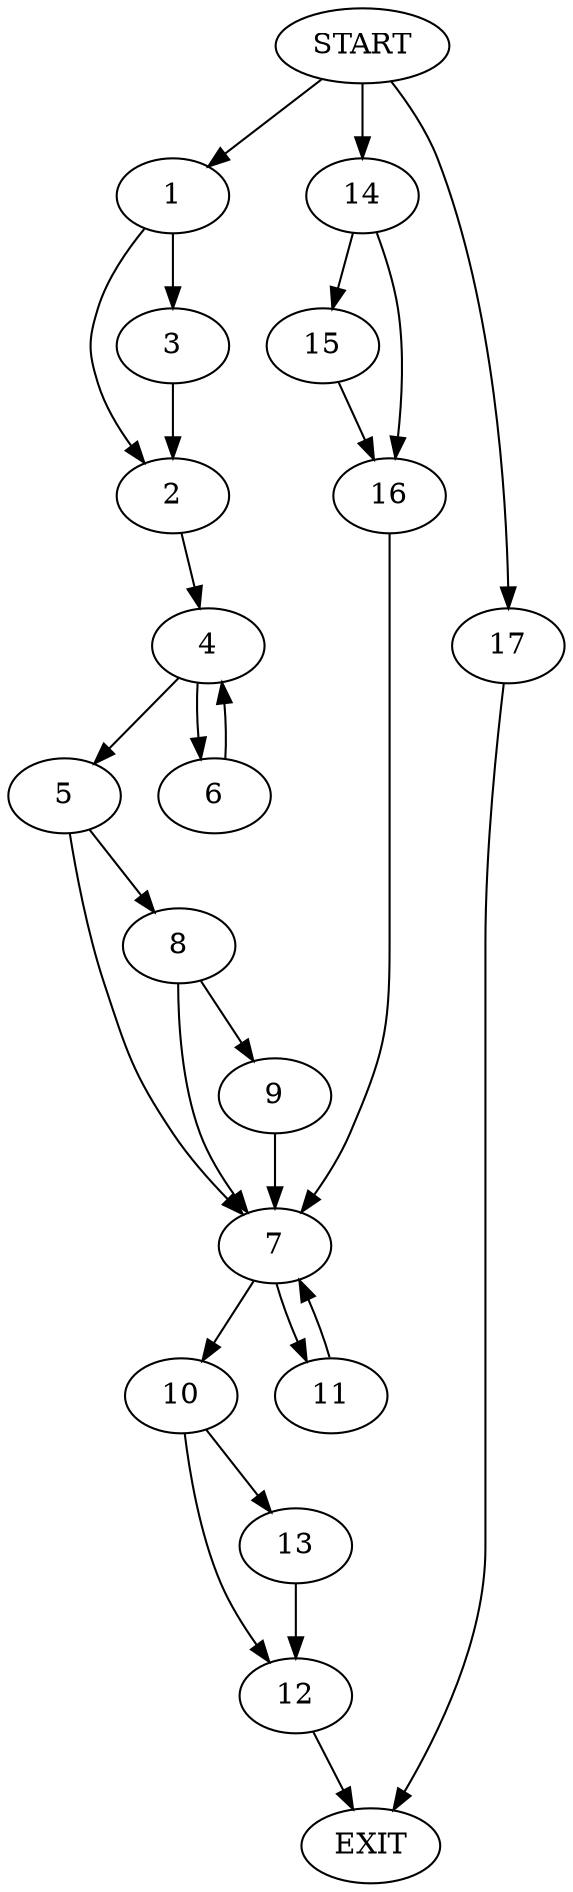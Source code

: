 digraph {
0 [label="START"]
18 [label="EXIT"]
0 -> 1
1 -> 2
1 -> 3
3 -> 2
2 -> 4
4 -> 5
4 -> 6
5 -> 7
5 -> 8
6 -> 4
8 -> 9
8 -> 7
7 -> 10
7 -> 11
9 -> 7
10 -> 12
10 -> 13
11 -> 7
0 -> 14
14 -> 15
14 -> 16
16 -> 7
15 -> 16
12 -> 18
13 -> 12
0 -> 17
17 -> 18
}
